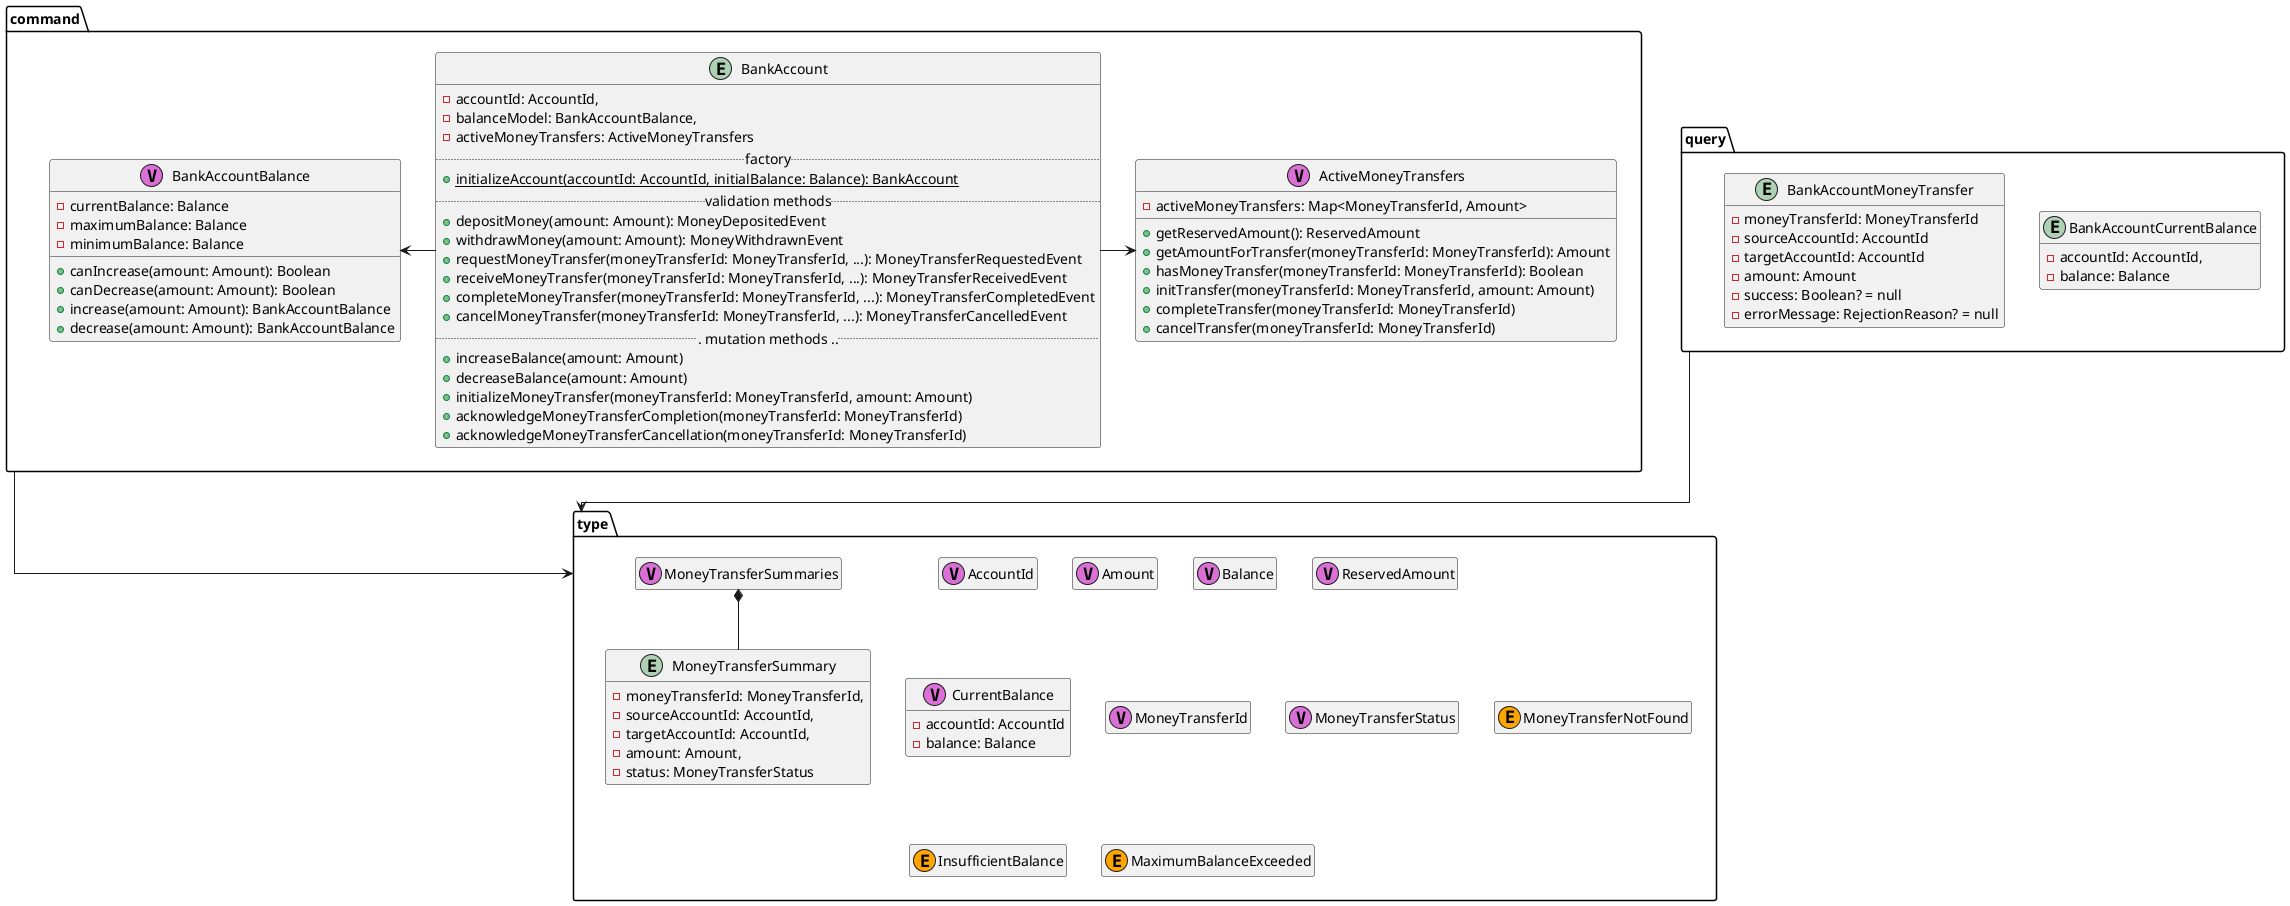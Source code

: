 @startuml

top to bottom direction
skinparam linetype ortho

package command {

    entity BankAccount {
        - accountId: AccountId,
        - balanceModel: BankAccountBalance,
        - activeMoneyTransfers: ActiveMoneyTransfers
    .. factory ..
        + {static} initializeAccount(accountId: AccountId, initialBalance: Balance): BankAccount
    .. validation methods ..
        + depositMoney(amount: Amount): MoneyDepositedEvent
        + withdrawMoney(amount: Amount): MoneyWithdrawnEvent
        + requestMoneyTransfer(moneyTransferId: MoneyTransferId, ...): MoneyTransferRequestedEvent
        + receiveMoneyTransfer(moneyTransferId: MoneyTransferId, ...): MoneyTransferReceivedEvent
        + completeMoneyTransfer(moneyTransferId: MoneyTransferId, ...): MoneyTransferCompletedEvent
        + cancelMoneyTransfer(moneyTransferId: MoneyTransferId, ...): MoneyTransferCancelledEvent
    ... mutation methods ....
        + increaseBalance(amount: Amount)
        + decreaseBalance(amount: Amount)
        + initializeMoneyTransfer(moneyTransferId: MoneyTransferId, amount: Amount)
        + acknowledgeMoneyTransferCompletion(moneyTransferId: MoneyTransferId)
        + acknowledgeMoneyTransferCancellation(moneyTransferId: MoneyTransferId)
    }

    class BankAccountBalance <<(V,orchid)>> {
        - currentBalance: Balance
        - maximumBalance: Balance
        - minimumBalance: Balance
        + canIncrease(amount: Amount): Boolean
        + canDecrease(amount: Amount): Boolean
        + increase(amount: Amount): BankAccountBalance
        + decrease(amount: Amount): BankAccountBalance
    }

    class ActiveMoneyTransfers <<(V,orchid)>> {
        - activeMoneyTransfers: Map<MoneyTransferId, Amount>
        + getReservedAmount(): ReservedAmount
        + getAmountForTransfer(moneyTransferId: MoneyTransferId): Amount
        + hasMoneyTransfer(moneyTransferId: MoneyTransferId): Boolean
        + initTransfer(moneyTransferId: MoneyTransferId, amount: Amount)
        + completeTransfer(moneyTransferId: MoneyTransferId)
        + cancelTransfer(moneyTransferId: MoneyTransferId)
    }
}

package query {
    entity BankAccountCurrentBalance {
      - accountId: AccountId,
      - balance: Balance
    }

    entity BankAccountMoneyTransfer {
      - moneyTransferId: MoneyTransferId
      - sourceAccountId: AccountId
      - targetAccountId: AccountId
      - amount: Amount
      - success: Boolean? = null
      - errorMessage: RejectionReason? = null
    }

}

package type {
    class AccountId <<(V,orchid)>>
    class Amount <<(V,orchid)>>
    class Balance <<(V,orchid)>>
    class ReservedAmount <<(V,orchid)>>
    class CurrentBalance <<(V,orchid)>> {
        - accountId: AccountId
        - balance: Balance
    }
    class MoneyTransferId <<(V,orchid)>>
    class MoneyTransferStatus <<(V,orchid)>>
    class MoneyTransferSummaries <<(V,orchid)>>

    entity MoneyTransferSummary {
      - moneyTransferId: MoneyTransferId,
      - sourceAccountId: AccountId,
      - targetAccountId: AccountId,
      - amount: Amount,
      - status: MoneyTransferStatus
    }

    class MoneyTransferNotFound <<(E,orange)>>
    class InsufficientBalance <<(E,orange)>>
    class MaximumBalanceExceeded <<(E,orange)>>
}

MoneyTransferSummaries *-d- MoneyTransferSummary
BankAccount -r> ActiveMoneyTransfers
BankAccount -l> BankAccountBalance
command -d-> type
query -d-> type


hide members
show BankAccount members
show BankAccount methods

show BankAccountBalance members
show ActiveMoneyTransfers members

show MoneyTransferSummary members
hide MoneyTransferSummary methods

show CurrentBalance members
hide CurrentBalance methods

show BankAccountMoneyTransfer members
hide BankAccountMoneyTransfer methods
show BankAccountCurrentBalance members
hide BankAccountCurrentBalance methods

@enduml
